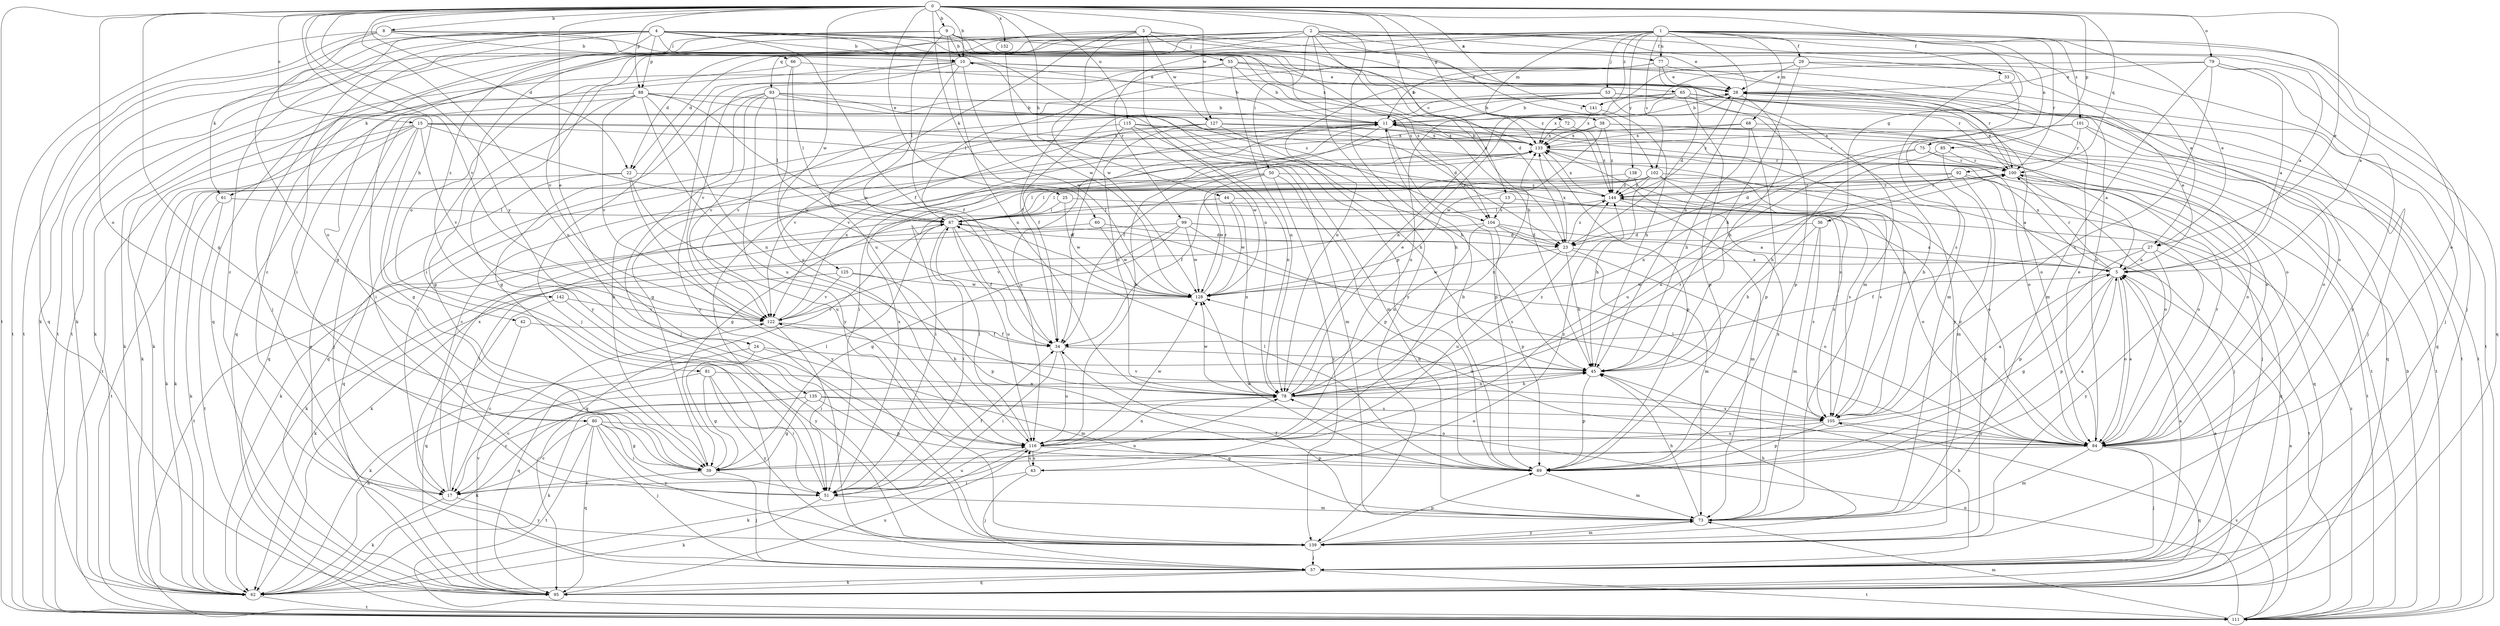 strict digraph  {
0;
1;
2;
3;
4;
5;
8;
9;
10;
11;
13;
15;
17;
22;
23;
24;
25;
27;
28;
29;
33;
34;
36;
38;
39;
42;
43;
44;
45;
50;
51;
53;
55;
57;
60;
61;
62;
65;
66;
67;
68;
72;
73;
75;
77;
78;
79;
80;
81;
84;
85;
88;
89;
92;
93;
95;
99;
100;
101;
102;
104;
105;
111;
115;
116;
122;
125;
127;
128;
132;
133;
135;
138;
139;
141;
142;
144;
0 -> 8  [label=b];
0 -> 9  [label=b];
0 -> 10  [label=b];
0 -> 13  [label=c];
0 -> 15  [label=c];
0 -> 22  [label=d];
0 -> 24  [label=e];
0 -> 25  [label=e];
0 -> 27  [label=e];
0 -> 36  [label=g];
0 -> 38  [label=g];
0 -> 39  [label=g];
0 -> 42  [label=h];
0 -> 43  [label=h];
0 -> 44  [label=h];
0 -> 60  [label=k];
0 -> 79  [label=o];
0 -> 80  [label=o];
0 -> 85  [label=p];
0 -> 88  [label=p];
0 -> 92  [label=q];
0 -> 111  [label=t];
0 -> 115  [label=u];
0 -> 116  [label=u];
0 -> 122  [label=v];
0 -> 125  [label=w];
0 -> 127  [label=w];
0 -> 132  [label=x];
0 -> 135  [label=y];
0 -> 141  [label=z];
1 -> 5  [label=a];
1 -> 22  [label=d];
1 -> 27  [label=e];
1 -> 29  [label=f];
1 -> 33  [label=f];
1 -> 45  [label=h];
1 -> 53  [label=j];
1 -> 61  [label=k];
1 -> 68  [label=m];
1 -> 72  [label=m];
1 -> 75  [label=n];
1 -> 77  [label=n];
1 -> 99  [label=r];
1 -> 100  [label=r];
1 -> 101  [label=s];
1 -> 102  [label=s];
1 -> 122  [label=v];
1 -> 138  [label=y];
1 -> 141  [label=z];
2 -> 22  [label=d];
2 -> 27  [label=e];
2 -> 28  [label=e];
2 -> 33  [label=f];
2 -> 50  [label=i];
2 -> 77  [label=n];
2 -> 80  [label=o];
2 -> 81  [label=o];
2 -> 84  [label=o];
2 -> 93  [label=q];
2 -> 95  [label=q];
2 -> 102  [label=s];
2 -> 111  [label=t];
2 -> 133  [label=x];
2 -> 139  [label=y];
3 -> 17  [label=c];
3 -> 51  [label=i];
3 -> 55  [label=j];
3 -> 57  [label=j];
3 -> 65  [label=l];
3 -> 78  [label=n];
3 -> 116  [label=u];
3 -> 127  [label=w];
3 -> 128  [label=w];
4 -> 5  [label=a];
4 -> 10  [label=b];
4 -> 17  [label=c];
4 -> 23  [label=d];
4 -> 34  [label=f];
4 -> 45  [label=h];
4 -> 51  [label=i];
4 -> 57  [label=j];
4 -> 61  [label=k];
4 -> 62  [label=k];
4 -> 66  [label=l];
4 -> 88  [label=p];
4 -> 89  [label=p];
4 -> 104  [label=s];
4 -> 111  [label=t];
4 -> 142  [label=z];
5 -> 28  [label=e];
5 -> 39  [label=g];
5 -> 84  [label=o];
5 -> 89  [label=p];
5 -> 100  [label=r];
5 -> 128  [label=w];
5 -> 133  [label=x];
8 -> 10  [label=b];
8 -> 39  [label=g];
8 -> 95  [label=q];
8 -> 104  [label=s];
8 -> 111  [label=t];
8 -> 133  [label=x];
9 -> 10  [label=b];
9 -> 23  [label=d];
9 -> 62  [label=k];
9 -> 67  [label=l];
9 -> 73  [label=m];
9 -> 78  [label=n];
9 -> 111  [label=t];
9 -> 144  [label=z];
10 -> 28  [label=e];
10 -> 34  [label=f];
10 -> 57  [label=j];
10 -> 95  [label=q];
10 -> 100  [label=r];
10 -> 104  [label=s];
10 -> 128  [label=w];
10 -> 139  [label=y];
11 -> 10  [label=b];
11 -> 17  [label=c];
11 -> 34  [label=f];
11 -> 51  [label=i];
11 -> 89  [label=p];
11 -> 100  [label=r];
11 -> 111  [label=t];
11 -> 116  [label=u];
11 -> 133  [label=x];
13 -> 62  [label=k];
13 -> 84  [label=o];
13 -> 104  [label=s];
15 -> 39  [label=g];
15 -> 57  [label=j];
15 -> 62  [label=k];
15 -> 73  [label=m];
15 -> 95  [label=q];
15 -> 105  [label=s];
15 -> 111  [label=t];
15 -> 122  [label=v];
15 -> 128  [label=w];
15 -> 133  [label=x];
17 -> 62  [label=k];
17 -> 67  [label=l];
17 -> 78  [label=n];
17 -> 133  [label=x];
17 -> 139  [label=y];
22 -> 62  [label=k];
22 -> 95  [label=q];
22 -> 116  [label=u];
22 -> 139  [label=y];
22 -> 144  [label=z];
23 -> 5  [label=a];
23 -> 45  [label=h];
23 -> 84  [label=o];
23 -> 116  [label=u];
23 -> 128  [label=w];
23 -> 133  [label=x];
23 -> 144  [label=z];
24 -> 45  [label=h];
24 -> 62  [label=k];
24 -> 73  [label=m];
24 -> 95  [label=q];
25 -> 67  [label=l];
25 -> 84  [label=o];
25 -> 128  [label=w];
27 -> 5  [label=a];
27 -> 34  [label=f];
27 -> 89  [label=p];
27 -> 111  [label=t];
27 -> 139  [label=y];
28 -> 11  [label=b];
28 -> 45  [label=h];
28 -> 57  [label=j];
28 -> 84  [label=o];
28 -> 144  [label=z];
29 -> 28  [label=e];
29 -> 45  [label=h];
29 -> 57  [label=j];
29 -> 78  [label=n];
29 -> 84  [label=o];
29 -> 116  [label=u];
33 -> 73  [label=m];
33 -> 105  [label=s];
34 -> 45  [label=h];
34 -> 51  [label=i];
34 -> 116  [label=u];
36 -> 23  [label=d];
36 -> 45  [label=h];
36 -> 73  [label=m];
36 -> 105  [label=s];
38 -> 5  [label=a];
38 -> 51  [label=i];
38 -> 111  [label=t];
38 -> 128  [label=w];
38 -> 133  [label=x];
38 -> 144  [label=z];
39 -> 11  [label=b];
39 -> 17  [label=c];
39 -> 57  [label=j];
39 -> 67  [label=l];
42 -> 17  [label=c];
42 -> 34  [label=f];
43 -> 51  [label=i];
43 -> 57  [label=j];
43 -> 116  [label=u];
43 -> 144  [label=z];
44 -> 67  [label=l];
44 -> 78  [label=n];
44 -> 95  [label=q];
44 -> 128  [label=w];
45 -> 78  [label=n];
45 -> 89  [label=p];
50 -> 62  [label=k];
50 -> 89  [label=p];
50 -> 111  [label=t];
50 -> 128  [label=w];
50 -> 139  [label=y];
50 -> 144  [label=z];
51 -> 34  [label=f];
51 -> 62  [label=k];
51 -> 73  [label=m];
51 -> 116  [label=u];
51 -> 133  [label=x];
53 -> 11  [label=b];
53 -> 34  [label=f];
53 -> 84  [label=o];
53 -> 89  [label=p];
53 -> 111  [label=t];
53 -> 122  [label=v];
55 -> 11  [label=b];
55 -> 28  [label=e];
55 -> 62  [label=k];
55 -> 67  [label=l];
55 -> 78  [label=n];
55 -> 84  [label=o];
55 -> 100  [label=r];
55 -> 122  [label=v];
57 -> 5  [label=a];
57 -> 45  [label=h];
57 -> 62  [label=k];
57 -> 95  [label=q];
57 -> 111  [label=t];
60 -> 23  [label=d];
60 -> 111  [label=t];
60 -> 128  [label=w];
61 -> 62  [label=k];
61 -> 67  [label=l];
61 -> 111  [label=t];
62 -> 45  [label=h];
62 -> 111  [label=t];
65 -> 11  [label=b];
65 -> 62  [label=k];
65 -> 89  [label=p];
65 -> 95  [label=q];
65 -> 111  [label=t];
65 -> 133  [label=x];
65 -> 139  [label=y];
66 -> 28  [label=e];
66 -> 67  [label=l];
66 -> 116  [label=u];
66 -> 139  [label=y];
67 -> 23  [label=d];
67 -> 34  [label=f];
67 -> 51  [label=i];
67 -> 95  [label=q];
67 -> 116  [label=u];
68 -> 39  [label=g];
68 -> 45  [label=h];
68 -> 84  [label=o];
68 -> 89  [label=p];
68 -> 133  [label=x];
72 -> 133  [label=x];
72 -> 144  [label=z];
73 -> 34  [label=f];
73 -> 45  [label=h];
73 -> 133  [label=x];
73 -> 139  [label=y];
75 -> 23  [label=d];
75 -> 84  [label=o];
75 -> 100  [label=r];
75 -> 116  [label=u];
77 -> 11  [label=b];
77 -> 23  [label=d];
77 -> 28  [label=e];
77 -> 34  [label=f];
77 -> 111  [label=t];
78 -> 28  [label=e];
78 -> 45  [label=h];
78 -> 62  [label=k];
78 -> 100  [label=r];
78 -> 105  [label=s];
78 -> 128  [label=w];
78 -> 133  [label=x];
78 -> 144  [label=z];
79 -> 5  [label=a];
79 -> 28  [label=e];
79 -> 73  [label=m];
79 -> 78  [label=n];
79 -> 95  [label=q];
79 -> 105  [label=s];
79 -> 139  [label=y];
80 -> 17  [label=c];
80 -> 39  [label=g];
80 -> 51  [label=i];
80 -> 57  [label=j];
80 -> 84  [label=o];
80 -> 95  [label=q];
80 -> 111  [label=t];
80 -> 139  [label=y];
81 -> 17  [label=c];
81 -> 39  [label=g];
81 -> 51  [label=i];
81 -> 78  [label=n];
81 -> 139  [label=y];
84 -> 5  [label=a];
84 -> 28  [label=e];
84 -> 39  [label=g];
84 -> 57  [label=j];
84 -> 67  [label=l];
84 -> 73  [label=m];
84 -> 95  [label=q];
84 -> 100  [label=r];
84 -> 128  [label=w];
85 -> 45  [label=h];
85 -> 73  [label=m];
85 -> 100  [label=r];
88 -> 11  [label=b];
88 -> 39  [label=g];
88 -> 51  [label=i];
88 -> 62  [label=k];
88 -> 73  [label=m];
88 -> 78  [label=n];
88 -> 116  [label=u];
88 -> 122  [label=v];
88 -> 128  [label=w];
89 -> 5  [label=a];
89 -> 11  [label=b];
89 -> 67  [label=l];
89 -> 73  [label=m];
89 -> 128  [label=w];
92 -> 5  [label=a];
92 -> 67  [label=l];
92 -> 78  [label=n];
92 -> 84  [label=o];
92 -> 139  [label=y];
92 -> 144  [label=z];
93 -> 11  [label=b];
93 -> 23  [label=d];
93 -> 39  [label=g];
93 -> 45  [label=h];
93 -> 57  [label=j];
93 -> 67  [label=l];
93 -> 122  [label=v];
93 -> 139  [label=y];
95 -> 5  [label=a];
95 -> 28  [label=e];
95 -> 116  [label=u];
95 -> 122  [label=v];
99 -> 5  [label=a];
99 -> 23  [label=d];
99 -> 39  [label=g];
99 -> 62  [label=k];
99 -> 105  [label=s];
99 -> 122  [label=v];
99 -> 128  [label=w];
100 -> 28  [label=e];
100 -> 67  [label=l];
100 -> 84  [label=o];
100 -> 95  [label=q];
100 -> 111  [label=t];
100 -> 144  [label=z];
101 -> 78  [label=n];
101 -> 84  [label=o];
101 -> 95  [label=q];
101 -> 100  [label=r];
101 -> 133  [label=x];
102 -> 34  [label=f];
102 -> 45  [label=h];
102 -> 51  [label=i];
102 -> 57  [label=j];
102 -> 67  [label=l];
102 -> 84  [label=o];
102 -> 105  [label=s];
102 -> 144  [label=z];
104 -> 5  [label=a];
104 -> 23  [label=d];
104 -> 62  [label=k];
104 -> 73  [label=m];
104 -> 78  [label=n];
104 -> 89  [label=p];
105 -> 5  [label=a];
105 -> 11  [label=b];
105 -> 84  [label=o];
105 -> 89  [label=p];
105 -> 116  [label=u];
105 -> 122  [label=v];
111 -> 5  [label=a];
111 -> 11  [label=b];
111 -> 73  [label=m];
111 -> 78  [label=n];
111 -> 105  [label=s];
111 -> 144  [label=z];
115 -> 34  [label=f];
115 -> 78  [label=n];
115 -> 105  [label=s];
115 -> 122  [label=v];
115 -> 128  [label=w];
115 -> 133  [label=x];
116 -> 11  [label=b];
116 -> 62  [label=k];
116 -> 67  [label=l];
116 -> 78  [label=n];
116 -> 89  [label=p];
116 -> 128  [label=w];
116 -> 43  [label=s];
122 -> 34  [label=f];
122 -> 51  [label=i];
122 -> 133  [label=x];
125 -> 62  [label=k];
125 -> 89  [label=p];
125 -> 122  [label=v];
125 -> 128  [label=w];
127 -> 45  [label=h];
127 -> 78  [label=n];
127 -> 84  [label=o];
127 -> 95  [label=q];
127 -> 122  [label=v];
127 -> 133  [label=x];
128 -> 100  [label=r];
128 -> 122  [label=v];
132 -> 128  [label=w];
133 -> 11  [label=b];
133 -> 17  [label=c];
133 -> 57  [label=j];
133 -> 89  [label=p];
133 -> 100  [label=r];
135 -> 17  [label=c];
135 -> 39  [label=g];
135 -> 62  [label=k];
135 -> 84  [label=o];
135 -> 89  [label=p];
135 -> 105  [label=s];
138 -> 39  [label=g];
138 -> 105  [label=s];
138 -> 144  [label=z];
139 -> 45  [label=h];
139 -> 57  [label=j];
139 -> 73  [label=m];
139 -> 89  [label=p];
141 -> 45  [label=h];
141 -> 133  [label=x];
142 -> 95  [label=q];
142 -> 122  [label=v];
142 -> 139  [label=y];
144 -> 67  [label=l];
144 -> 73  [label=m];
144 -> 100  [label=r];
144 -> 105  [label=s];
144 -> 133  [label=x];
}
